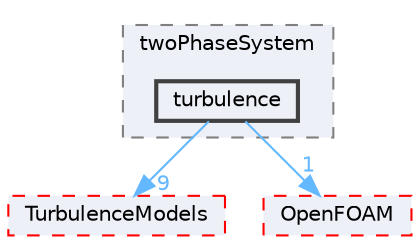 digraph "src/phaseSystemModels/twoPhaseEuler/twoPhaseSystem/turbulence"
{
 // LATEX_PDF_SIZE
  bgcolor="transparent";
  edge [fontname=Helvetica,fontsize=10,labelfontname=Helvetica,labelfontsize=10];
  node [fontname=Helvetica,fontsize=10,shape=box,height=0.2,width=0.4];
  compound=true
  subgraph clusterdir_48b4f6f6adbaa00c93b86e1f6173e48a {
    graph [ bgcolor="#edf0f7", pencolor="grey50", label="twoPhaseSystem", fontname=Helvetica,fontsize=10 style="filled,dashed", URL="dir_48b4f6f6adbaa00c93b86e1f6173e48a.html",tooltip=""]
  dir_d8ffcbe0f43f39c21fd0bfbecd729f8e [label="turbulence", fillcolor="#edf0f7", color="grey25", style="filled,bold", URL="dir_d8ffcbe0f43f39c21fd0bfbecd729f8e.html",tooltip=""];
  }
  dir_1eda626aeac0f0ad2848c36acaa5d501 [label="TurbulenceModels", fillcolor="#edf0f7", color="red", style="filled,dashed", URL="dir_1eda626aeac0f0ad2848c36acaa5d501.html",tooltip=""];
  dir_c5473ff19b20e6ec4dfe5c310b3778a8 [label="OpenFOAM", fillcolor="#edf0f7", color="red", style="filled,dashed", URL="dir_c5473ff19b20e6ec4dfe5c310b3778a8.html",tooltip=""];
  dir_d8ffcbe0f43f39c21fd0bfbecd729f8e->dir_1eda626aeac0f0ad2848c36acaa5d501 [headlabel="9", labeldistance=1.5 headhref="dir_004137_004143.html" href="dir_004137_004143.html" color="steelblue1" fontcolor="steelblue1"];
  dir_d8ffcbe0f43f39c21fd0bfbecd729f8e->dir_c5473ff19b20e6ec4dfe5c310b3778a8 [headlabel="1", labeldistance=1.5 headhref="dir_004137_002695.html" href="dir_004137_002695.html" color="steelblue1" fontcolor="steelblue1"];
}
